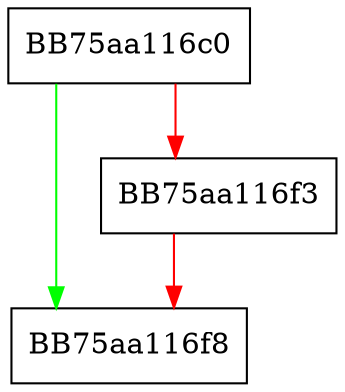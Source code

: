 digraph RpfAPI_VFS_GetLength {
  node [shape="box"];
  graph [splines=ortho];
  BB75aa116c0 -> BB75aa116f8 [color="green"];
  BB75aa116c0 -> BB75aa116f3 [color="red"];
  BB75aa116f3 -> BB75aa116f8 [color="red"];
}